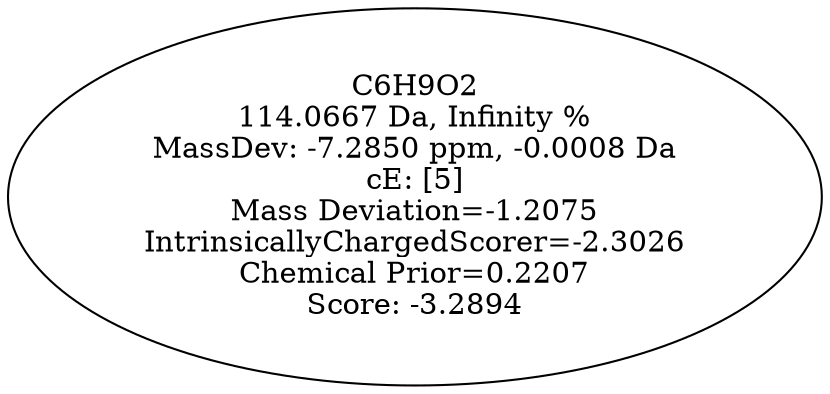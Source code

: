 strict digraph {
v1 [label="C6H9O2\n114.0667 Da, Infinity %\nMassDev: -7.2850 ppm, -0.0008 Da\ncE: [5]\nMass Deviation=-1.2075\nIntrinsicallyChargedScorer=-2.3026\nChemical Prior=0.2207\nScore: -3.2894"];
}